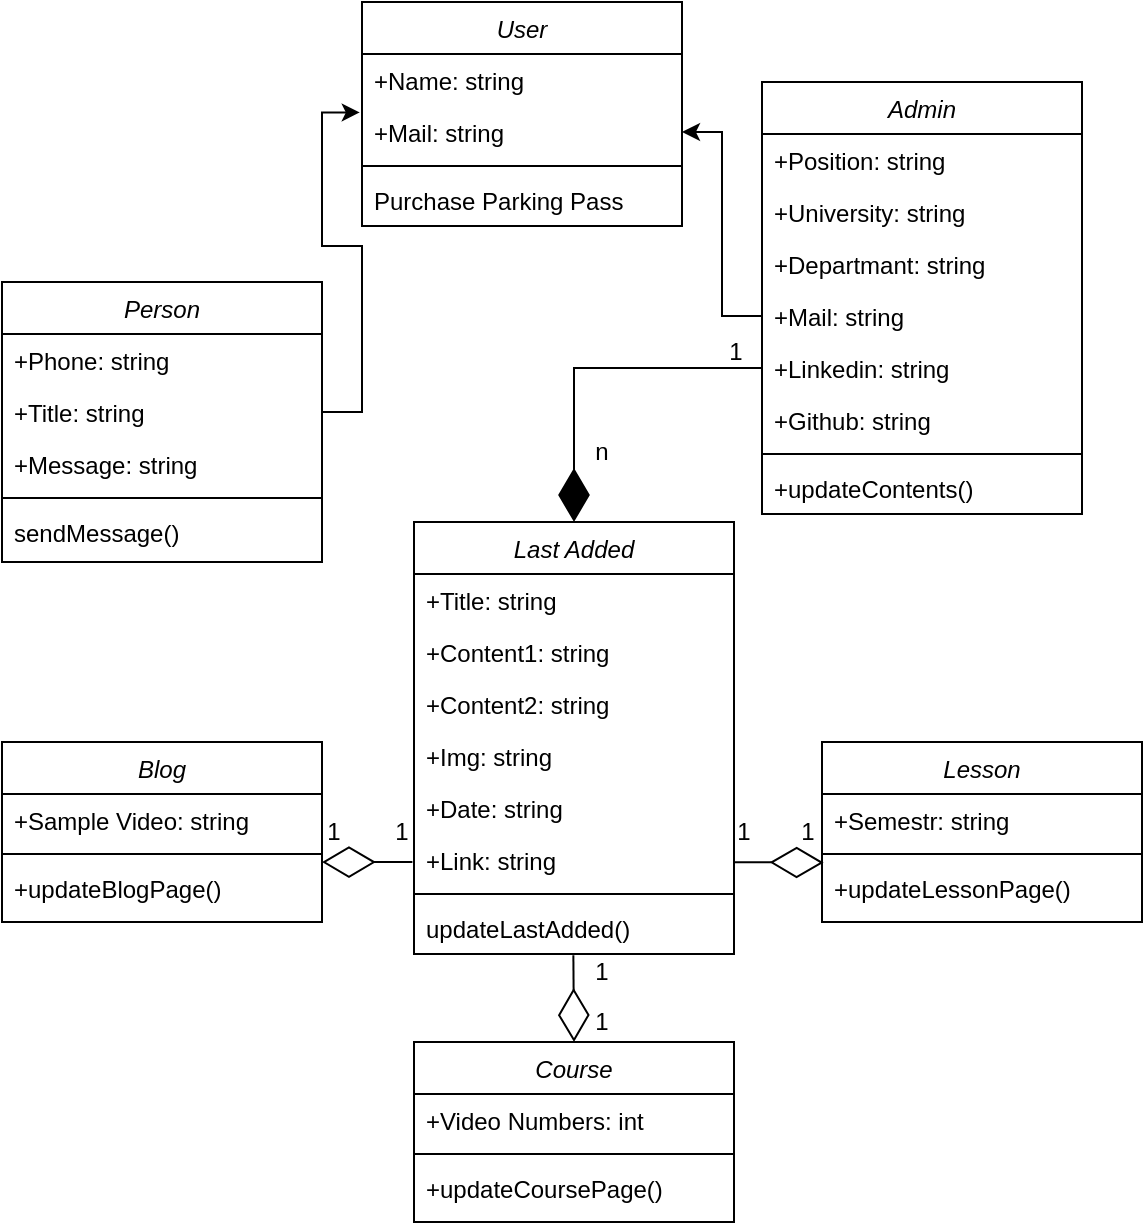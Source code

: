 <mxfile version="24.6.4" type="device">
  <diagram id="C5RBs43oDa-KdzZeNtuy" name="Page-1">
    <mxGraphModel dx="2122" dy="758" grid="1" gridSize="10" guides="1" tooltips="1" connect="1" arrows="1" fold="1" page="1" pageScale="1" pageWidth="827" pageHeight="1169" math="0" shadow="0">
      <root>
        <mxCell id="WIyWlLk6GJQsqaUBKTNV-0" />
        <mxCell id="WIyWlLk6GJQsqaUBKTNV-1" parent="WIyWlLk6GJQsqaUBKTNV-0" />
        <mxCell id="GVfG148gUR4Yc2alW1rw-0" value="Last Added" style="swimlane;fontStyle=2;align=center;verticalAlign=top;childLayout=stackLayout;horizontal=1;startSize=26;horizontalStack=0;resizeParent=1;resizeLast=0;collapsible=1;marginBottom=0;rounded=0;shadow=0;strokeWidth=1;" vertex="1" parent="WIyWlLk6GJQsqaUBKTNV-1">
          <mxGeometry x="-574" y="290" width="160" height="216" as="geometry">
            <mxRectangle x="220" y="120" width="160" height="26" as="alternateBounds" />
          </mxGeometry>
        </mxCell>
        <mxCell id="GVfG148gUR4Yc2alW1rw-2" value="+Title: string" style="text;align=left;verticalAlign=top;spacingLeft=4;spacingRight=4;overflow=hidden;rotatable=0;points=[[0,0.5],[1,0.5]];portConstraint=eastwest;rounded=0;shadow=0;html=0;" vertex="1" parent="GVfG148gUR4Yc2alW1rw-0">
          <mxGeometry y="26" width="160" height="26" as="geometry" />
        </mxCell>
        <mxCell id="GVfG148gUR4Yc2alW1rw-3" value="+Content1: string" style="text;align=left;verticalAlign=top;spacingLeft=4;spacingRight=4;overflow=hidden;rotatable=0;points=[[0,0.5],[1,0.5]];portConstraint=eastwest;rounded=0;shadow=0;html=0;" vertex="1" parent="GVfG148gUR4Yc2alW1rw-0">
          <mxGeometry y="52" width="160" height="26" as="geometry" />
        </mxCell>
        <mxCell id="GVfG148gUR4Yc2alW1rw-69" value="+Content2: string" style="text;align=left;verticalAlign=top;spacingLeft=4;spacingRight=4;overflow=hidden;rotatable=0;points=[[0,0.5],[1,0.5]];portConstraint=eastwest;rounded=0;shadow=0;html=0;" vertex="1" parent="GVfG148gUR4Yc2alW1rw-0">
          <mxGeometry y="78" width="160" height="26" as="geometry" />
        </mxCell>
        <mxCell id="GVfG148gUR4Yc2alW1rw-6" value="+Img: string" style="text;align=left;verticalAlign=top;spacingLeft=4;spacingRight=4;overflow=hidden;rotatable=0;points=[[0,0.5],[1,0.5]];portConstraint=eastwest;rounded=0;shadow=0;html=0;" vertex="1" parent="GVfG148gUR4Yc2alW1rw-0">
          <mxGeometry y="104" width="160" height="26" as="geometry" />
        </mxCell>
        <mxCell id="GVfG148gUR4Yc2alW1rw-67" value="+Date: string" style="text;align=left;verticalAlign=top;spacingLeft=4;spacingRight=4;overflow=hidden;rotatable=0;points=[[0,0.5],[1,0.5]];portConstraint=eastwest;rounded=0;shadow=0;html=0;" vertex="1" parent="GVfG148gUR4Yc2alW1rw-0">
          <mxGeometry y="130" width="160" height="26" as="geometry" />
        </mxCell>
        <mxCell id="GVfG148gUR4Yc2alW1rw-68" value="+Link: string" style="text;align=left;verticalAlign=top;spacingLeft=4;spacingRight=4;overflow=hidden;rotatable=0;points=[[0,0.5],[1,0.5]];portConstraint=eastwest;rounded=0;shadow=0;html=0;" vertex="1" parent="GVfG148gUR4Yc2alW1rw-0">
          <mxGeometry y="156" width="160" height="26" as="geometry" />
        </mxCell>
        <mxCell id="GVfG148gUR4Yc2alW1rw-4" value="" style="line;html=1;strokeWidth=1;align=left;verticalAlign=middle;spacingTop=-1;spacingLeft=3;spacingRight=3;rotatable=0;labelPosition=right;points=[];portConstraint=eastwest;" vertex="1" parent="GVfG148gUR4Yc2alW1rw-0">
          <mxGeometry y="182" width="160" height="8" as="geometry" />
        </mxCell>
        <mxCell id="GVfG148gUR4Yc2alW1rw-5" value="updateLastAdded()" style="text;align=left;verticalAlign=top;spacingLeft=4;spacingRight=4;overflow=hidden;rotatable=0;points=[[0,0.5],[1,0.5]];portConstraint=eastwest;" vertex="1" parent="GVfG148gUR4Yc2alW1rw-0">
          <mxGeometry y="190" width="160" height="26" as="geometry" />
        </mxCell>
        <mxCell id="GVfG148gUR4Yc2alW1rw-7" value="Lesson" style="swimlane;fontStyle=2;align=center;verticalAlign=top;childLayout=stackLayout;horizontal=1;startSize=26;horizontalStack=0;resizeParent=1;resizeLast=0;collapsible=1;marginBottom=0;rounded=0;shadow=0;strokeWidth=1;" vertex="1" parent="WIyWlLk6GJQsqaUBKTNV-1">
          <mxGeometry x="-370" y="400" width="160" height="90" as="geometry">
            <mxRectangle x="220" y="120" width="160" height="26" as="alternateBounds" />
          </mxGeometry>
        </mxCell>
        <mxCell id="GVfG148gUR4Yc2alW1rw-11" value="+Semestr: string" style="text;align=left;verticalAlign=top;spacingLeft=4;spacingRight=4;overflow=hidden;rotatable=0;points=[[0,0.5],[1,0.5]];portConstraint=eastwest;rounded=0;shadow=0;html=0;" vertex="1" parent="GVfG148gUR4Yc2alW1rw-7">
          <mxGeometry y="26" width="160" height="26" as="geometry" />
        </mxCell>
        <mxCell id="GVfG148gUR4Yc2alW1rw-12" value="" style="line;html=1;strokeWidth=1;align=left;verticalAlign=middle;spacingTop=-1;spacingLeft=3;spacingRight=3;rotatable=0;labelPosition=right;points=[];portConstraint=eastwest;" vertex="1" parent="GVfG148gUR4Yc2alW1rw-7">
          <mxGeometry y="52" width="160" height="8" as="geometry" />
        </mxCell>
        <mxCell id="GVfG148gUR4Yc2alW1rw-13" value="+updateLessonPage()" style="text;align=left;verticalAlign=top;spacingLeft=4;spacingRight=4;overflow=hidden;rotatable=0;points=[[0,0.5],[1,0.5]];portConstraint=eastwest;" vertex="1" parent="GVfG148gUR4Yc2alW1rw-7">
          <mxGeometry y="60" width="160" height="26" as="geometry" />
        </mxCell>
        <mxCell id="GVfG148gUR4Yc2alW1rw-27" value="User" style="swimlane;fontStyle=2;align=center;verticalAlign=top;childLayout=stackLayout;horizontal=1;startSize=26;horizontalStack=0;resizeParent=1;resizeLast=0;collapsible=1;marginBottom=0;rounded=0;shadow=0;strokeWidth=1;" vertex="1" parent="WIyWlLk6GJQsqaUBKTNV-1">
          <mxGeometry x="-600" y="30" width="160" height="112" as="geometry">
            <mxRectangle x="220" y="120" width="160" height="26" as="alternateBounds" />
          </mxGeometry>
        </mxCell>
        <mxCell id="GVfG148gUR4Yc2alW1rw-28" value="+Name: string" style="text;align=left;verticalAlign=top;spacingLeft=4;spacingRight=4;overflow=hidden;rotatable=0;points=[[0,0.5],[1,0.5]];portConstraint=eastwest;" vertex="1" parent="GVfG148gUR4Yc2alW1rw-27">
          <mxGeometry y="26" width="160" height="26" as="geometry" />
        </mxCell>
        <mxCell id="GVfG148gUR4Yc2alW1rw-34" value="+Mail: string" style="text;align=left;verticalAlign=top;spacingLeft=4;spacingRight=4;overflow=hidden;rotatable=0;points=[[0,0.5],[1,0.5]];portConstraint=eastwest;rounded=0;shadow=0;html=0;" vertex="1" parent="GVfG148gUR4Yc2alW1rw-27">
          <mxGeometry y="52" width="160" height="26" as="geometry" />
        </mxCell>
        <mxCell id="GVfG148gUR4Yc2alW1rw-31" value="" style="line;html=1;strokeWidth=1;align=left;verticalAlign=middle;spacingTop=-1;spacingLeft=3;spacingRight=3;rotatable=0;labelPosition=right;points=[];portConstraint=eastwest;" vertex="1" parent="GVfG148gUR4Yc2alW1rw-27">
          <mxGeometry y="78" width="160" height="8" as="geometry" />
        </mxCell>
        <mxCell id="GVfG148gUR4Yc2alW1rw-32" value="Purchase Parking Pass" style="text;align=left;verticalAlign=top;spacingLeft=4;spacingRight=4;overflow=hidden;rotatable=0;points=[[0,0.5],[1,0.5]];portConstraint=eastwest;" vertex="1" parent="GVfG148gUR4Yc2alW1rw-27">
          <mxGeometry y="86" width="160" height="26" as="geometry" />
        </mxCell>
        <mxCell id="GVfG148gUR4Yc2alW1rw-59" value="Course" style="swimlane;fontStyle=2;align=center;verticalAlign=top;childLayout=stackLayout;horizontal=1;startSize=26;horizontalStack=0;resizeParent=1;resizeLast=0;collapsible=1;marginBottom=0;rounded=0;shadow=0;strokeWidth=1;" vertex="1" parent="WIyWlLk6GJQsqaUBKTNV-1">
          <mxGeometry x="-574" y="550" width="160" height="90" as="geometry">
            <mxRectangle x="220" y="120" width="160" height="26" as="alternateBounds" />
          </mxGeometry>
        </mxCell>
        <mxCell id="GVfG148gUR4Yc2alW1rw-60" value="+Video Numbers: int" style="text;align=left;verticalAlign=top;spacingLeft=4;spacingRight=4;overflow=hidden;rotatable=0;points=[[0,0.5],[1,0.5]];portConstraint=eastwest;rounded=0;shadow=0;html=0;" vertex="1" parent="GVfG148gUR4Yc2alW1rw-59">
          <mxGeometry y="26" width="160" height="26" as="geometry" />
        </mxCell>
        <mxCell id="GVfG148gUR4Yc2alW1rw-61" value="" style="line;html=1;strokeWidth=1;align=left;verticalAlign=middle;spacingTop=-1;spacingLeft=3;spacingRight=3;rotatable=0;labelPosition=right;points=[];portConstraint=eastwest;" vertex="1" parent="GVfG148gUR4Yc2alW1rw-59">
          <mxGeometry y="52" width="160" height="8" as="geometry" />
        </mxCell>
        <mxCell id="GVfG148gUR4Yc2alW1rw-62" value="+updateCoursePage()" style="text;align=left;verticalAlign=top;spacingLeft=4;spacingRight=4;overflow=hidden;rotatable=0;points=[[0,0.5],[1,0.5]];portConstraint=eastwest;" vertex="1" parent="GVfG148gUR4Yc2alW1rw-59">
          <mxGeometry y="60" width="160" height="26" as="geometry" />
        </mxCell>
        <mxCell id="GVfG148gUR4Yc2alW1rw-63" value="Blog" style="swimlane;fontStyle=2;align=center;verticalAlign=top;childLayout=stackLayout;horizontal=1;startSize=26;horizontalStack=0;resizeParent=1;resizeLast=0;collapsible=1;marginBottom=0;rounded=0;shadow=0;strokeWidth=1;" vertex="1" parent="WIyWlLk6GJQsqaUBKTNV-1">
          <mxGeometry x="-780" y="400" width="160" height="90" as="geometry">
            <mxRectangle x="220" y="120" width="160" height="26" as="alternateBounds" />
          </mxGeometry>
        </mxCell>
        <mxCell id="GVfG148gUR4Yc2alW1rw-64" value="+Sample Video: string" style="text;align=left;verticalAlign=top;spacingLeft=4;spacingRight=4;overflow=hidden;rotatable=0;points=[[0,0.5],[1,0.5]];portConstraint=eastwest;rounded=0;shadow=0;html=0;" vertex="1" parent="GVfG148gUR4Yc2alW1rw-63">
          <mxGeometry y="26" width="160" height="26" as="geometry" />
        </mxCell>
        <mxCell id="GVfG148gUR4Yc2alW1rw-65" value="" style="line;html=1;strokeWidth=1;align=left;verticalAlign=middle;spacingTop=-1;spacingLeft=3;spacingRight=3;rotatable=0;labelPosition=right;points=[];portConstraint=eastwest;" vertex="1" parent="GVfG148gUR4Yc2alW1rw-63">
          <mxGeometry y="52" width="160" height="8" as="geometry" />
        </mxCell>
        <mxCell id="GVfG148gUR4Yc2alW1rw-66" value="+updateBlogPage()" style="text;align=left;verticalAlign=top;spacingLeft=4;spacingRight=4;overflow=hidden;rotatable=0;points=[[0,0.5],[1,0.5]];portConstraint=eastwest;" vertex="1" parent="GVfG148gUR4Yc2alW1rw-63">
          <mxGeometry y="60" width="160" height="26" as="geometry" />
        </mxCell>
        <mxCell id="GVfG148gUR4Yc2alW1rw-70" value="Admin" style="swimlane;fontStyle=2;align=center;verticalAlign=top;childLayout=stackLayout;horizontal=1;startSize=26;horizontalStack=0;resizeParent=1;resizeLast=0;collapsible=1;marginBottom=0;rounded=0;shadow=0;strokeWidth=1;" vertex="1" parent="WIyWlLk6GJQsqaUBKTNV-1">
          <mxGeometry x="-400" y="70" width="160" height="216" as="geometry">
            <mxRectangle x="220" y="120" width="160" height="26" as="alternateBounds" />
          </mxGeometry>
        </mxCell>
        <mxCell id="GVfG148gUR4Yc2alW1rw-71" value="+Position: string" style="text;align=left;verticalAlign=top;spacingLeft=4;spacingRight=4;overflow=hidden;rotatable=0;points=[[0,0.5],[1,0.5]];portConstraint=eastwest;" vertex="1" parent="GVfG148gUR4Yc2alW1rw-70">
          <mxGeometry y="26" width="160" height="26" as="geometry" />
        </mxCell>
        <mxCell id="GVfG148gUR4Yc2alW1rw-76" value="+University: string" style="text;align=left;verticalAlign=top;spacingLeft=4;spacingRight=4;overflow=hidden;rotatable=0;points=[[0,0.5],[1,0.5]];portConstraint=eastwest;" vertex="1" parent="GVfG148gUR4Yc2alW1rw-70">
          <mxGeometry y="52" width="160" height="26" as="geometry" />
        </mxCell>
        <mxCell id="GVfG148gUR4Yc2alW1rw-75" value="+Departmant: string" style="text;align=left;verticalAlign=top;spacingLeft=4;spacingRight=4;overflow=hidden;rotatable=0;points=[[0,0.5],[1,0.5]];portConstraint=eastwest;" vertex="1" parent="GVfG148gUR4Yc2alW1rw-70">
          <mxGeometry y="78" width="160" height="26" as="geometry" />
        </mxCell>
        <mxCell id="GVfG148gUR4Yc2alW1rw-72" value="+Mail: string" style="text;align=left;verticalAlign=top;spacingLeft=4;spacingRight=4;overflow=hidden;rotatable=0;points=[[0,0.5],[1,0.5]];portConstraint=eastwest;rounded=0;shadow=0;html=0;" vertex="1" parent="GVfG148gUR4Yc2alW1rw-70">
          <mxGeometry y="104" width="160" height="26" as="geometry" />
        </mxCell>
        <mxCell id="GVfG148gUR4Yc2alW1rw-80" value="+Linkedin: string" style="text;align=left;verticalAlign=top;spacingLeft=4;spacingRight=4;overflow=hidden;rotatable=0;points=[[0,0.5],[1,0.5]];portConstraint=eastwest;rounded=0;shadow=0;html=0;" vertex="1" parent="GVfG148gUR4Yc2alW1rw-70">
          <mxGeometry y="130" width="160" height="26" as="geometry" />
        </mxCell>
        <mxCell id="GVfG148gUR4Yc2alW1rw-81" value="+Github: string" style="text;align=left;verticalAlign=top;spacingLeft=4;spacingRight=4;overflow=hidden;rotatable=0;points=[[0,0.5],[1,0.5]];portConstraint=eastwest;rounded=0;shadow=0;html=0;" vertex="1" parent="GVfG148gUR4Yc2alW1rw-70">
          <mxGeometry y="156" width="160" height="26" as="geometry" />
        </mxCell>
        <mxCell id="GVfG148gUR4Yc2alW1rw-73" value="" style="line;html=1;strokeWidth=1;align=left;verticalAlign=middle;spacingTop=-1;spacingLeft=3;spacingRight=3;rotatable=0;labelPosition=right;points=[];portConstraint=eastwest;" vertex="1" parent="GVfG148gUR4Yc2alW1rw-70">
          <mxGeometry y="182" width="160" height="8" as="geometry" />
        </mxCell>
        <mxCell id="GVfG148gUR4Yc2alW1rw-74" value="+updateContents()" style="text;align=left;verticalAlign=top;spacingLeft=4;spacingRight=4;overflow=hidden;rotatable=0;points=[[0,0.5],[1,0.5]];portConstraint=eastwest;" vertex="1" parent="GVfG148gUR4Yc2alW1rw-70">
          <mxGeometry y="190" width="160" height="26" as="geometry" />
        </mxCell>
        <mxCell id="GVfG148gUR4Yc2alW1rw-82" style="edgeStyle=orthogonalEdgeStyle;rounded=0;orthogonalLoop=1;jettySize=auto;html=1;entryX=1;entryY=0.5;entryDx=0;entryDy=0;" edge="1" parent="WIyWlLk6GJQsqaUBKTNV-1" source="GVfG148gUR4Yc2alW1rw-72" target="GVfG148gUR4Yc2alW1rw-34">
          <mxGeometry relative="1" as="geometry" />
        </mxCell>
        <mxCell id="GVfG148gUR4Yc2alW1rw-83" value="Person" style="swimlane;fontStyle=2;align=center;verticalAlign=top;childLayout=stackLayout;horizontal=1;startSize=26;horizontalStack=0;resizeParent=1;resizeLast=0;collapsible=1;marginBottom=0;rounded=0;shadow=0;strokeWidth=1;" vertex="1" parent="WIyWlLk6GJQsqaUBKTNV-1">
          <mxGeometry x="-780" y="170" width="160" height="140" as="geometry">
            <mxRectangle x="220" y="120" width="160" height="26" as="alternateBounds" />
          </mxGeometry>
        </mxCell>
        <mxCell id="GVfG148gUR4Yc2alW1rw-84" value="+Phone: string" style="text;align=left;verticalAlign=top;spacingLeft=4;spacingRight=4;overflow=hidden;rotatable=0;points=[[0,0.5],[1,0.5]];portConstraint=eastwest;" vertex="1" parent="GVfG148gUR4Yc2alW1rw-83">
          <mxGeometry y="26" width="160" height="26" as="geometry" />
        </mxCell>
        <mxCell id="GVfG148gUR4Yc2alW1rw-85" value="+Title: string" style="text;align=left;verticalAlign=top;spacingLeft=4;spacingRight=4;overflow=hidden;rotatable=0;points=[[0,0.5],[1,0.5]];portConstraint=eastwest;" vertex="1" parent="GVfG148gUR4Yc2alW1rw-83">
          <mxGeometry y="52" width="160" height="26" as="geometry" />
        </mxCell>
        <mxCell id="GVfG148gUR4Yc2alW1rw-86" value="+Message: string" style="text;align=left;verticalAlign=top;spacingLeft=4;spacingRight=4;overflow=hidden;rotatable=0;points=[[0,0.5],[1,0.5]];portConstraint=eastwest;" vertex="1" parent="GVfG148gUR4Yc2alW1rw-83">
          <mxGeometry y="78" width="160" height="26" as="geometry" />
        </mxCell>
        <mxCell id="GVfG148gUR4Yc2alW1rw-90" value="" style="line;html=1;strokeWidth=1;align=left;verticalAlign=middle;spacingTop=-1;spacingLeft=3;spacingRight=3;rotatable=0;labelPosition=right;points=[];portConstraint=eastwest;" vertex="1" parent="GVfG148gUR4Yc2alW1rw-83">
          <mxGeometry y="104" width="160" height="8" as="geometry" />
        </mxCell>
        <mxCell id="GVfG148gUR4Yc2alW1rw-91" value="sendMessage()" style="text;align=left;verticalAlign=top;spacingLeft=4;spacingRight=4;overflow=hidden;rotatable=0;points=[[0,0.5],[1,0.5]];portConstraint=eastwest;" vertex="1" parent="GVfG148gUR4Yc2alW1rw-83">
          <mxGeometry y="112" width="160" height="26" as="geometry" />
        </mxCell>
        <mxCell id="GVfG148gUR4Yc2alW1rw-93" style="edgeStyle=orthogonalEdgeStyle;rounded=0;orthogonalLoop=1;jettySize=auto;html=1;entryX=-0.007;entryY=1.124;entryDx=0;entryDy=0;entryPerimeter=0;" edge="1" parent="WIyWlLk6GJQsqaUBKTNV-1" source="GVfG148gUR4Yc2alW1rw-85" target="GVfG148gUR4Yc2alW1rw-28">
          <mxGeometry relative="1" as="geometry" />
        </mxCell>
        <mxCell id="GVfG148gUR4Yc2alW1rw-109" value="" style="endArrow=diamondThin;endFill=1;endSize=24;html=1;rounded=0;exitX=0;exitY=0.5;exitDx=0;exitDy=0;entryX=0.5;entryY=0;entryDx=0;entryDy=0;" edge="1" parent="WIyWlLk6GJQsqaUBKTNV-1" source="GVfG148gUR4Yc2alW1rw-80" target="GVfG148gUR4Yc2alW1rw-0">
          <mxGeometry width="160" relative="1" as="geometry">
            <mxPoint x="-520" y="300" as="sourcePoint" />
            <mxPoint x="-360" y="300" as="targetPoint" />
            <Array as="points">
              <mxPoint x="-494" y="213" />
            </Array>
          </mxGeometry>
        </mxCell>
        <mxCell id="GVfG148gUR4Yc2alW1rw-110" value="" style="endArrow=diamondThin;endFill=0;endSize=24;html=1;rounded=0;entryX=0.5;entryY=0;entryDx=0;entryDy=0;exitX=0.498;exitY=1.026;exitDx=0;exitDy=0;exitPerimeter=0;" edge="1" parent="WIyWlLk6GJQsqaUBKTNV-1" source="GVfG148gUR4Yc2alW1rw-5" target="GVfG148gUR4Yc2alW1rw-59">
          <mxGeometry width="160" relative="1" as="geometry">
            <mxPoint x="-490" y="510" as="sourcePoint" />
            <mxPoint x="-400.0" y="564.65" as="targetPoint" />
          </mxGeometry>
        </mxCell>
        <mxCell id="GVfG148gUR4Yc2alW1rw-111" value="" style="endArrow=diamondThin;endFill=0;endSize=24;html=1;rounded=0;entryX=0.005;entryY=0.012;entryDx=0;entryDy=0;exitX=0.999;exitY=0.542;exitDx=0;exitDy=0;entryPerimeter=0;exitPerimeter=0;" edge="1" parent="WIyWlLk6GJQsqaUBKTNV-1" source="GVfG148gUR4Yc2alW1rw-68" target="GVfG148gUR4Yc2alW1rw-13">
          <mxGeometry width="160" relative="1" as="geometry">
            <mxPoint x="-390" y="490" as="sourcePoint" />
            <mxPoint x="-390" y="533" as="targetPoint" />
          </mxGeometry>
        </mxCell>
        <mxCell id="GVfG148gUR4Yc2alW1rw-112" value="" style="endArrow=diamondThin;endFill=0;endSize=24;html=1;rounded=0;entryX=1;entryY=0.5;entryDx=0;entryDy=0;exitX=-0.005;exitY=1.037;exitDx=0;exitDy=0;exitPerimeter=0;" edge="1" parent="WIyWlLk6GJQsqaUBKTNV-1">
          <mxGeometry width="160" relative="1" as="geometry">
            <mxPoint x="-574.8" y="460.002" as="sourcePoint" />
            <mxPoint x="-620" y="460.04" as="targetPoint" />
          </mxGeometry>
        </mxCell>
        <mxCell id="GVfG148gUR4Yc2alW1rw-113" value="1" style="text;html=1;align=center;verticalAlign=middle;whiteSpace=wrap;rounded=0;" vertex="1" parent="WIyWlLk6GJQsqaUBKTNV-1">
          <mxGeometry x="-443" y="190" width="60" height="30" as="geometry" />
        </mxCell>
        <mxCell id="GVfG148gUR4Yc2alW1rw-114" value="n" style="text;html=1;align=center;verticalAlign=middle;whiteSpace=wrap;rounded=0;" vertex="1" parent="WIyWlLk6GJQsqaUBKTNV-1">
          <mxGeometry x="-510" y="240" width="60" height="30" as="geometry" />
        </mxCell>
        <mxCell id="GVfG148gUR4Yc2alW1rw-115" value="1" style="text;html=1;align=center;verticalAlign=middle;whiteSpace=wrap;rounded=0;" vertex="1" parent="WIyWlLk6GJQsqaUBKTNV-1">
          <mxGeometry x="-644" y="430" width="60" height="30" as="geometry" />
        </mxCell>
        <mxCell id="GVfG148gUR4Yc2alW1rw-116" value="1" style="text;html=1;align=center;verticalAlign=middle;whiteSpace=wrap;rounded=0;" vertex="1" parent="WIyWlLk6GJQsqaUBKTNV-1">
          <mxGeometry x="-610" y="430" width="60" height="30" as="geometry" />
        </mxCell>
        <mxCell id="GVfG148gUR4Yc2alW1rw-117" value="1" style="text;html=1;align=center;verticalAlign=middle;whiteSpace=wrap;rounded=0;" vertex="1" parent="WIyWlLk6GJQsqaUBKTNV-1">
          <mxGeometry x="-439" y="430" width="60" height="30" as="geometry" />
        </mxCell>
        <mxCell id="GVfG148gUR4Yc2alW1rw-119" value="1" style="text;html=1;align=center;verticalAlign=middle;whiteSpace=wrap;rounded=0;" vertex="1" parent="WIyWlLk6GJQsqaUBKTNV-1">
          <mxGeometry x="-407" y="430" width="60" height="30" as="geometry" />
        </mxCell>
        <mxCell id="GVfG148gUR4Yc2alW1rw-120" value="1" style="text;html=1;align=center;verticalAlign=middle;whiteSpace=wrap;rounded=0;" vertex="1" parent="WIyWlLk6GJQsqaUBKTNV-1">
          <mxGeometry x="-510" y="500" width="60" height="30" as="geometry" />
        </mxCell>
        <mxCell id="GVfG148gUR4Yc2alW1rw-121" value="1" style="text;html=1;align=center;verticalAlign=middle;whiteSpace=wrap;rounded=0;" vertex="1" parent="WIyWlLk6GJQsqaUBKTNV-1">
          <mxGeometry x="-510" y="525" width="60" height="30" as="geometry" />
        </mxCell>
      </root>
    </mxGraphModel>
  </diagram>
</mxfile>
